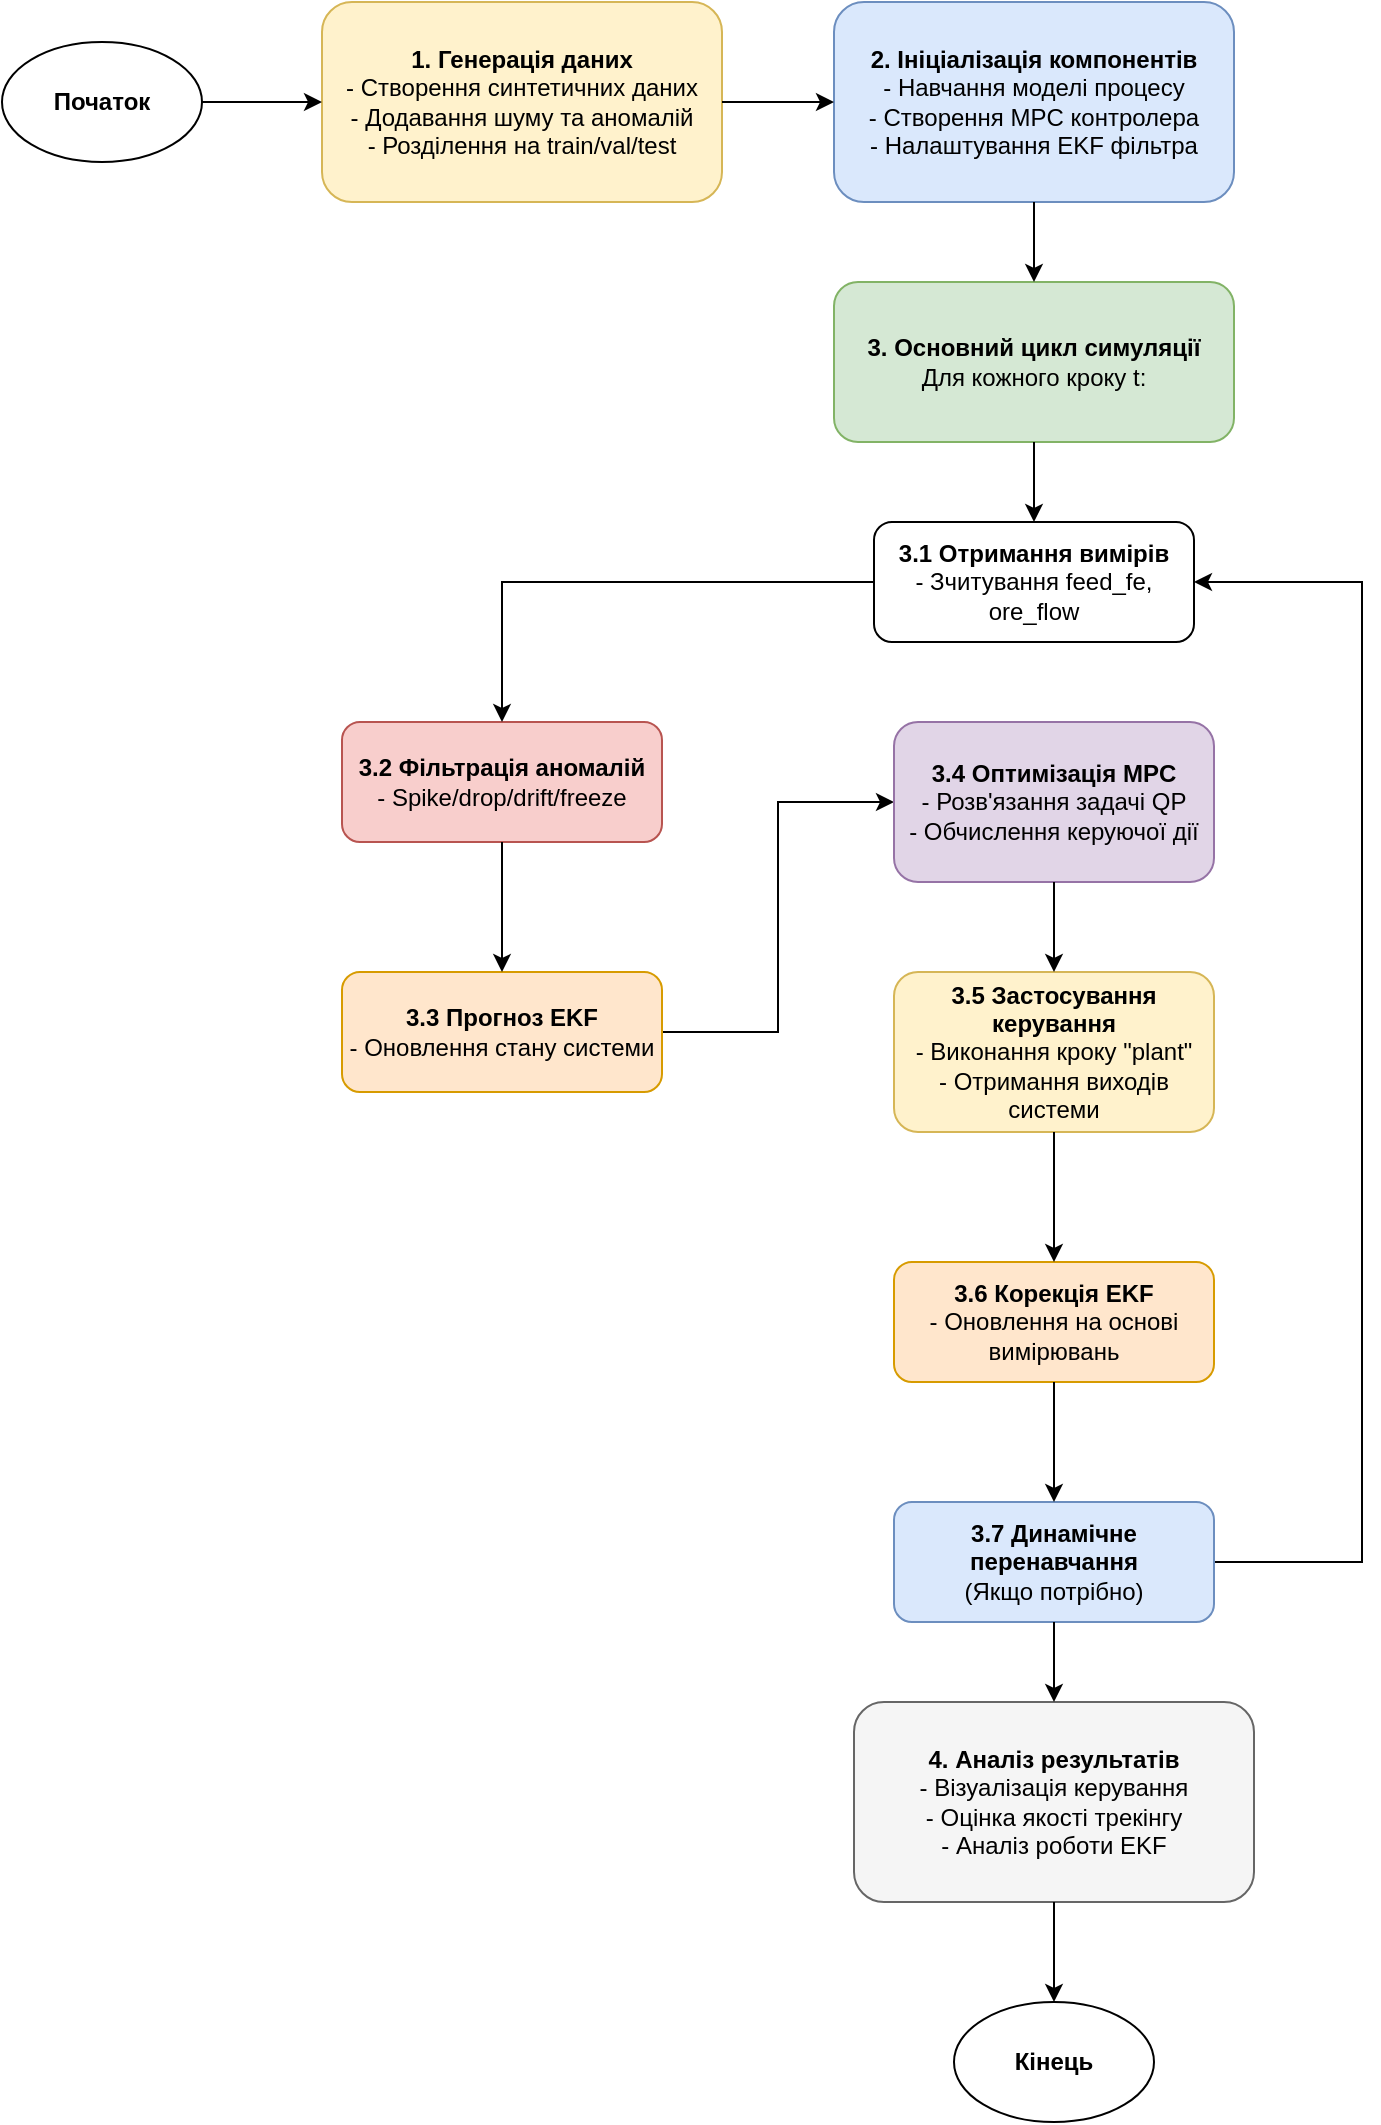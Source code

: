 <mxfile version="27.1.6">
  <diagram name="Алгоритм симулятора" id="0">
    <mxGraphModel dx="1489" dy="753" grid="1" gridSize="10" guides="1" tooltips="1" connect="1" arrows="1" fold="1" page="1" pageScale="1" pageWidth="827" pageHeight="1169" math="0" shadow="0">
      <root>
        <mxCell id="0" />
        <mxCell id="1" parent="0" />
        <mxCell id="start" value="&lt;b&gt;Початок&lt;/b&gt;" style="ellipse;whiteSpace=wrap;html=1;" parent="1" vertex="1">
          <mxGeometry x="30" y="70" width="100" height="60" as="geometry" />
        </mxCell>
        <mxCell id="gen_data" value="&lt;b&gt;1. Генерація даних&lt;/b&gt;&lt;br&gt;- Створення синтетичних даних&lt;br&gt;- Додавання шуму та аномалій&lt;br&gt;- Розділення на train/val/test" style="rounded=1;whiteSpace=wrap;html=1;fillColor=#fff2cc;strokeColor=#d6b656;" parent="1" vertex="1">
          <mxGeometry x="190" y="50" width="200" height="100" as="geometry" />
        </mxCell>
        <mxCell id="init_components" value="&lt;b&gt;2. Ініціалізація компонентів&lt;/b&gt;&lt;br&gt;- Навчання моделі процесу&lt;br&gt;- Створення MPC контролера&lt;br&gt;- Налаштування EKF фільтра" style="rounded=1;whiteSpace=wrap;html=1;fillColor=#dae8fc;strokeColor=#6c8ebf;" parent="1" vertex="1">
          <mxGeometry x="446" y="50" width="200" height="100" as="geometry" />
        </mxCell>
        <mxCell id="sim_loop" value="&lt;b&gt;3. Основний цикл симуляції&lt;/b&gt;&lt;br&gt;Для кожного кроку t:" style="rounded=1;whiteSpace=wrap;html=1;fillColor=#d5e8d4;strokeColor=#82b366;" parent="1" vertex="1">
          <mxGeometry x="446" y="190" width="200" height="80" as="geometry" />
        </mxCell>
        <mxCell id="step1" value="&lt;b&gt;3.1 Отримання вимірів&lt;/b&gt;&lt;br&gt;- Зчитування feed_fe, ore_flow" style="rounded=1;whiteSpace=wrap;html=1;fillColor=#ffffff;strokeColor=#000000;" parent="1" vertex="1">
          <mxGeometry x="466" y="310" width="160" height="60" as="geometry" />
        </mxCell>
        <mxCell id="step2" value="&lt;b&gt;3.2 Фільтрація аномалій&lt;/b&gt;&lt;br&gt;- Spike/drop/drift/freeze" style="rounded=1;whiteSpace=wrap;html=1;fillColor=#f8cecc;strokeColor=#b85450;" parent="1" vertex="1">
          <mxGeometry x="200" y="410" width="160" height="60" as="geometry" />
        </mxCell>
        <mxCell id="99y7yrKcIbiiUJmR47op-3" style="edgeStyle=orthogonalEdgeStyle;rounded=0;orthogonalLoop=1;jettySize=auto;html=1;entryX=0;entryY=0.5;entryDx=0;entryDy=0;" edge="1" parent="1" source="step3" target="step4">
          <mxGeometry relative="1" as="geometry" />
        </mxCell>
        <mxCell id="step3" value="&lt;b&gt;3.3 Прогноз EKF&lt;/b&gt;&lt;br&gt;- Оновлення стану системи" style="rounded=1;whiteSpace=wrap;html=1;fillColor=#ffe6cc;strokeColor=#d79b00;" parent="1" vertex="1">
          <mxGeometry x="200" y="535" width="160" height="60" as="geometry" />
        </mxCell>
        <mxCell id="step4" value="&lt;b&gt;3.4 Оптимізація MPC&lt;/b&gt;&lt;br&gt;- Розв&#39;язання задачі QP&lt;br&gt;- Обчислення керуючої дії" style="rounded=1;whiteSpace=wrap;html=1;fillColor=#e1d5e7;strokeColor=#9673a6;" parent="1" vertex="1">
          <mxGeometry x="476" y="410" width="160" height="80" as="geometry" />
        </mxCell>
        <mxCell id="step5" value="&lt;b&gt;3.5 Застосування керування&lt;/b&gt;&lt;br&gt;- Виконання кроку &amp;quot;plant&amp;quot;&lt;br&gt;- Отримання виходів системи" style="rounded=1;whiteSpace=wrap;html=1;fillColor=#fff2cc;strokeColor=#d6b656;" parent="1" vertex="1">
          <mxGeometry x="476" y="535" width="160" height="80" as="geometry" />
        </mxCell>
        <mxCell id="step6" value="&lt;b&gt;3.6 Корекція EKF&lt;/b&gt;&lt;br&gt;- Оновлення на основі вимірювань" style="rounded=1;whiteSpace=wrap;html=1;fillColor=#ffe6cc;strokeColor=#d79b00;" parent="1" vertex="1">
          <mxGeometry x="476" y="680" width="160" height="60" as="geometry" />
        </mxCell>
        <mxCell id="99y7yrKcIbiiUJmR47op-5" style="edgeStyle=orthogonalEdgeStyle;rounded=0;orthogonalLoop=1;jettySize=auto;html=1;entryX=1;entryY=0.5;entryDx=0;entryDy=0;" edge="1" parent="1" source="step7" target="step1">
          <mxGeometry relative="1" as="geometry">
            <Array as="points">
              <mxPoint x="710" y="830" />
              <mxPoint x="710" y="340" />
            </Array>
          </mxGeometry>
        </mxCell>
        <mxCell id="step7" value="&lt;b&gt;3.7 Динамічне перенавчання&lt;/b&gt;&lt;br&gt;(Якщо потрібно)" style="rounded=1;whiteSpace=wrap;html=1;fillColor=#dae8fc;strokeColor=#6c8ebf;" parent="1" vertex="1">
          <mxGeometry x="476" y="800" width="160" height="60" as="geometry" />
        </mxCell>
        <mxCell id="analysis" value="&lt;b&gt;4. Аналіз результатів&lt;/b&gt;&lt;br&gt;- Візуалізація керування&lt;br&gt;- Оцінка якості трекінгу&lt;br&gt;- Аналіз роботи EKF" style="rounded=1;whiteSpace=wrap;html=1;fillColor=#f5f5f5;strokeColor=#666666;" parent="1" vertex="1">
          <mxGeometry x="456" y="900" width="200" height="100" as="geometry" />
        </mxCell>
        <mxCell id="end" value="&lt;b&gt;Кінець&lt;/b&gt;" style="ellipse;whiteSpace=wrap;html=1;" parent="1" vertex="1">
          <mxGeometry x="506" y="1050" width="100" height="60" as="geometry" />
        </mxCell>
        <mxCell id="arrow1" style="edgeStyle=orthogonalEdgeStyle;rounded=0;orthogonalLoop=1;jettySize=auto;html=1;" parent="1" source="start" target="gen_data" edge="1">
          <mxGeometry relative="1" as="geometry" />
        </mxCell>
        <mxCell id="arrow2" style="edgeStyle=orthogonalEdgeStyle;rounded=0;orthogonalLoop=1;jettySize=auto;html=1;" parent="1" source="gen_data" target="init_components" edge="1">
          <mxGeometry relative="1" as="geometry" />
        </mxCell>
        <mxCell id="arrow3" style="edgeStyle=orthogonalEdgeStyle;rounded=0;orthogonalLoop=1;jettySize=auto;html=1;" parent="1" source="init_components" target="sim_loop" edge="1">
          <mxGeometry relative="1" as="geometry" />
        </mxCell>
        <mxCell id="arrow4" style="edgeStyle=orthogonalEdgeStyle;rounded=0;orthogonalLoop=1;jettySize=auto;html=1;" parent="1" source="sim_loop" target="step1" edge="1">
          <mxGeometry relative="1" as="geometry">
            <mxPoint x="216" y="370" as="targetPoint" />
          </mxGeometry>
        </mxCell>
        <mxCell id="arrow5" style="edgeStyle=orthogonalEdgeStyle;rounded=0;orthogonalLoop=1;jettySize=auto;html=1;" parent="1" source="step1" target="step2" edge="1">
          <mxGeometry relative="1" as="geometry" />
        </mxCell>
        <mxCell id="arrow6" style="edgeStyle=orthogonalEdgeStyle;rounded=0;orthogonalLoop=1;jettySize=auto;html=1;" parent="1" source="step2" target="step3" edge="1">
          <mxGeometry relative="1" as="geometry" />
        </mxCell>
        <mxCell id="arrow8" style="edgeStyle=orthogonalEdgeStyle;rounded=0;orthogonalLoop=1;jettySize=auto;html=1;" parent="1" source="step4" target="step5" edge="1">
          <mxGeometry relative="1" as="geometry" />
        </mxCell>
        <mxCell id="arrow9" style="edgeStyle=orthogonalEdgeStyle;rounded=0;orthogonalLoop=1;jettySize=auto;html=1;" parent="1" source="step5" target="step6" edge="1">
          <mxGeometry relative="1" as="geometry" />
        </mxCell>
        <mxCell id="arrow10" style="edgeStyle=orthogonalEdgeStyle;rounded=0;orthogonalLoop=1;jettySize=auto;html=1;" parent="1" source="step6" target="step7" edge="1">
          <mxGeometry relative="1" as="geometry">
            <mxPoint x="336" y="660" as="sourcePoint" />
            <mxPoint x="216" y="660" as="targetPoint" />
          </mxGeometry>
        </mxCell>
        <mxCell id="arrow11" style="edgeStyle=orthogonalEdgeStyle;rounded=0;orthogonalLoop=1;jettySize=auto;html=1;" parent="1" source="step7" target="analysis" edge="1">
          <mxGeometry relative="1" as="geometry" />
        </mxCell>
        <mxCell id="arrow12" style="edgeStyle=orthogonalEdgeStyle;rounded=0;orthogonalLoop=1;jettySize=auto;html=1;exitX=0.5;exitY=1;exitDx=0;exitDy=0;" parent="1" source="analysis" target="end" edge="1">
          <mxGeometry relative="1" as="geometry" />
        </mxCell>
      </root>
    </mxGraphModel>
  </diagram>
</mxfile>
